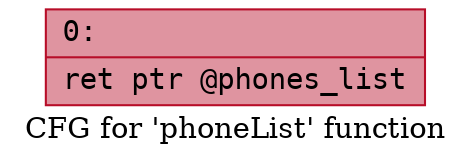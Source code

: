 digraph "CFG for 'phoneList' function" {
	label="CFG for 'phoneList' function";

	Node0x6000012f6da0 [shape=record,color="#b70d28ff", style=filled, fillcolor="#b70d2870" fontname="Courier",label="{0:\l|  ret ptr @phones_list\l}"];
}
